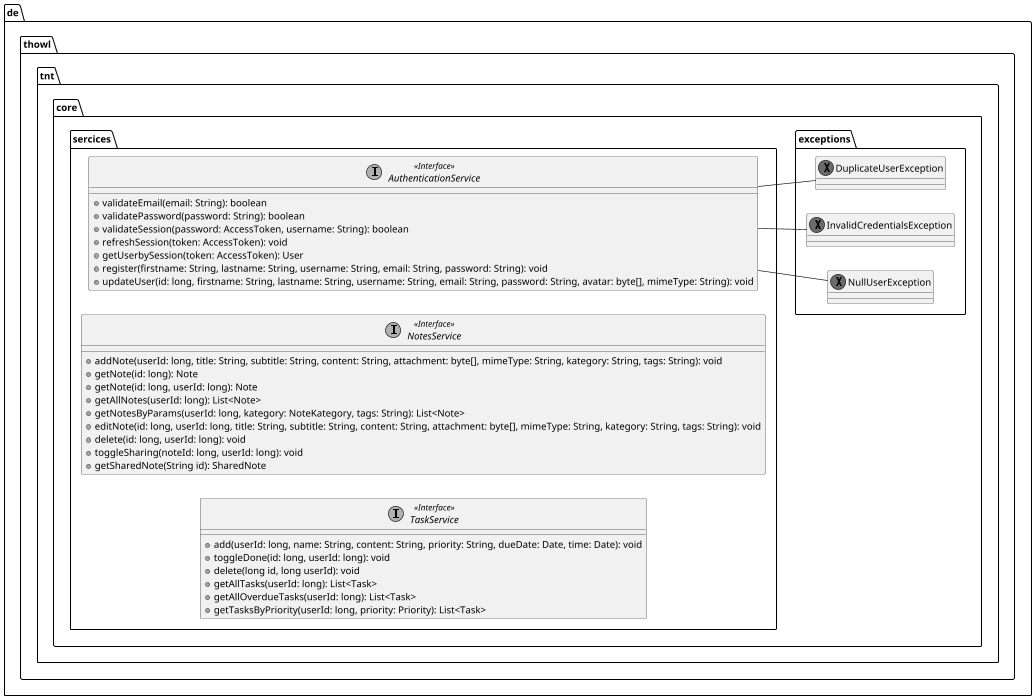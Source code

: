 @startuml tnt-core

skinparam monochrome true
scale 200 width
scale 700 height

left to right direction

package de.thowl.tnt.core {
	package sercices {
		interface AuthenticationService <<Interface>> {
			+ validateEmail(email: String): boolean
			+ validatePassword(password: String): boolean
			+ validateSession(password: AccessToken, username: String): boolean
			+ refreshSession(token: AccessToken): void
			+ getUserbySession(token: AccessToken): User
			+ register(firstname: String, lastname: String, username: String, email: String, password: String): void
			+ updateUser(id: long, firstname: String, lastname: String, username: String, email: String, password: String, avatar: byte[], mimeType: String): void
		}

		interface NotesService <<Interface>> {
			+ addNote(userId: long, title: String, subtitle: String, content: String, attachment: byte[], mimeType: String, kategory: String, tags: String): void
			+ getNote(id: long): Note
			+ getNote(id: long, userId: long): Note
			+ getAllNotes(userId: long): List<Note>
			+ getNotesByParams(userId: long, kategory: NoteKategory, tags: String): List<Note>
			+ editNote(id: long, userId: long, title: String, subtitle: String, content: String, attachment: byte[], mimeType: String, kategory: String, tags: String): void
			+ delete(id: long, userId: long): void
			+ toggleSharing(noteId: long, userId: long): void
			+ getSharedNote(String id): SharedNote
		}

		interface TaskService <<Interface>> {
			+ add(userId: long, name: String, content: String, priority: String, dueDate: Date, time: Date): void
			+ toggleDone(id: long, userId: long): void
			+ delete(long id, long userId): void
			+ getAllTasks(userId: long): List<Task>
			+ getAllOverdueTasks(userId: long): List<Task>
			+ getTasksByPriority(userId: long, priority: Priority): List<Task>
		}
		
	}

	package exceptions {
		exception DuplicateUserException
		exception InvalidCredentialsException
		exception NullUserException
	}

	AuthenticationService -- DuplicateUserException
	AuthenticationService -- InvalidCredentialsException
	AuthenticationService -- NullUserException
}

@enduml

@startuml tnt-storage

skinparam monochrome true
skinparam dpi 400
scale 200 width
scale 700 height

left to right direction

package de.thowl.tnt.storage {

	interface GroupRepository <<Interface>> {
		findById(id: int): Group
		findByName(name: String): Group
	}

	interface NotesRepository <<Interface>> {
		findById(id: long): Note
		findByUser(user: User): List<Note>
		findByUserAndTagsIn(user: User, tags: List<String>): List<Note>
		findByUserAndKategory(user: User, kategory: NoteKategory): List<Note>
	}

	interface SessionRepository <<Interface>> {
		findById(id: long): Session
		findByAuthToken(authToken: String): Session
		findByUserId(userId: long ): Session
		findByExpiresAtBefore(currentTime: Date): List<Session>

	}

	interface SharedNotesRepository <<Interface>> {
		findById(id: long): SharedNote
		findByGuid(guid: String): SharedNote
		findByNote(note: Note): SharedNote
	 }

	interface TaskRepository <<Interface>> {
		findById(id: long): Task
		findByUser(user: User): List<Task>
		findByDone(done: boolean): List<Task>
		findByUserAndOverdue(user: User, overdue: boolean): List<Task>
		findByUserAndPriority(user: User, priority: Priority): List<Task>
		findByDueDateTimeAndNotOverdue(currentDateTime: String): List<Task>
	}

	interface UserRepository <<Interface>> {
		findByUsername(username: String): User
		findByEmail(email: String): User
		findByApiToken(apiToken: String): User
	}

	package entities {

		class User {
			- id: long
			- group: Group
			- avatar: byte[]
			- mimeType: String
			- encodedAvatar: String
			- firstname: String
			- lastname: String
			- username: String
			- email: String
			- password: String
			- apiToken: String

		}

		class Group {
			- id: long
			- members: List<User>
			- name: String
			- admin: boolean
		}

		class AccessToken {
			- usid: String
			- lastActive: Date
			- userId: long
		}

		abstract class Entry {
			- id: long
			- user: User
			- name: String
			- content: String
			- createdAt: Date
		}

		class Note extends Entry {
			- subtitle: String
			- attachment: byte[]
			- mimeType: String
			- encodedAttachment: String
			- kategory: NoteKategory
			- tags: List<String>
			- sharedNote: SharedNote
		}

		class Task extends Entry {
			- priority: Priority
			- dueDate: Date
			- time: Date
			- done: boolean
			- overdue: boolean

		}

		enum NoteKategory{
			LECTURE
			LITTERATURE
			MISC
			ALL
		}

		enum Priority {
			LOW
			MEDIUM
			HIGH
		}

		class Session {
			- id: long
			- authToken: String 
			- createdAt: Date 
			- expiresAt: Date 
			- userId: long
		}
	}

	User -- UserRepository
	User -- AccessToken
	Group -- GroupRepository
	Session -- SessionRepository
	Task -- TaskRepository
	Note -- NotesRepository
	Note -- SharedNote
 SharedNote -- SharedNotesRepository
	Note -- NoteKategory
 Note -- SharedNote
 User -- Group
	Task -- Priority
}

@enduml

@startuml tnt-web

skinparam monochrome true
skinparam dpi 300
scale 1200 width
scale 700 height

left to right direction

package de.thowl.tnt.web {

	class AuthController {
		+ showLoginPage(): String
		+ doLogin(form: LoginForm, model: Model, httpSession: HttpSession): String
		+ doLogout(token: AccessToken, httpSession: HttpSession): String
	}

	class DashboardController {
		+ showDashbardPage(request: HttpServletRequest, token: AccessToken, username: String, model: Model): String
	}

	class NotesController {
		+ showNotePage(token: AccessToken, username: String, model Model): String
		+ doAddNote(token: AccessToken, username: String, form: NoteForm, model Model): String
		+ showEditPage(token: AccessToken, username: String, form: NoteForm, model Model): String
		+ doEditNote(token: AccessToken, username: String, model Model): String
	}

	class ProfileController {
		+ showProfilePage(token: AccessToken, username: String, model: Model): String
		+ updateProfile(token: AccessToken, username: String, form: RegisterForm, model: Model): String
	}

	class RegisterController {
		+ showRegisterPage(): String
		+ doRegister(RegisterForm, model: Model): String
	}

	class SearchController {
		+ findNotesByFilter(request: HttpServletRequest, token: AccessToken, username: String, form: NoteForm, model: Model): String
	}

	class ShareController {
		+ showSharePage(token: AccessToken, uuid: String, model: Model): String
	}

	class TntApplicationErrorController implements ErrorController {
		+ showErrorPage(request: HttpServletRequest,  response: HttpServletResponse, model: Model, e: ResponseStatusException): String
	}

	class TodoController {
		+ showTodoPage(token: AccessToken, username: String, model: Model): String
		+ doAddTask(request: HttpServletRequest, token: AccessToken, username: String, form: TaskForm, model: Model)
		+ doMarkAsDone(request: HttpServletRequest, token: AccessToken, username: String, form: TaskForm, model: Model)
		+ doDeleteTask(request: HttpServletRequest, token: AccessToken, username: String, form: TaskForm, model: Model)
	}

	package forms {
		class LoginForm {
			- email: String
  			- password: String
		}

		class NoteForm {
			- id: long
			- title: String
			- subtitle: String
			- content: String
			- file: MultipartFile
			- type: String
			- kategory: String
			- tags: String
			- query: String
		}

		class RegisterForm {
			- firstname: String
  			- lastname: String
  			- avatar: String
  			- username: String
  			- email: String
  			- password: String
  			- password2: String
		}

		class TaskForm {
			- id: long
			- taskName: String
			- taskContent: String
			- date: Date
			- time: Date
			- priority: String
		}
		
	}

	package api {
		class TeaPotApi {
			+ teapot(): ResponseEntity<String> teapot()
		}

		class NoteApi {
			+ addNote(apiToken: String, note: NoteSchema): ResponseEntity<String>
			+ getNote(apiToken: String, id: long): ResponseEntity<Object>
			+ getAllNotes(apiToken: String): ResponseEntity<Object> 
		}

		class TaskApi {
			+ getTask(apiToken: String, id: long): ResponseEntity<Object>
			+ addTask(apiToken: String, note: TaskSchema): ResponseEntity<String>
			+ markTaskDone(apiToken: String, id: long): ResponseEntity<String>
			+ deleteTask(apiToken: String, id: long): ResponseEntity<String>
		}

		package Schemas{ 

			class NoteSchema {
				- id: long
				- title: String
				- subtitle: String
				- content: String
				- file: MultipartFile
				- type: String
				- kategory: String
				- tags: String
			}

			class TaskSchema {
				- taskName: String
				- taskContent: String
				- date: Date
				- time Date
				- priority: String
			}
		}
		
		NoteApi -- NoteSchema
		TaskApi -- TaskSchema
	}

	RegisterController -- RegisterForm
	ProfileController -- RegisterForm
	AuthController -- LoginForm
	NotesController -- NoteForm
	SearchController -- NoteForm
	TodoController -- TaskForm
}

@enduml